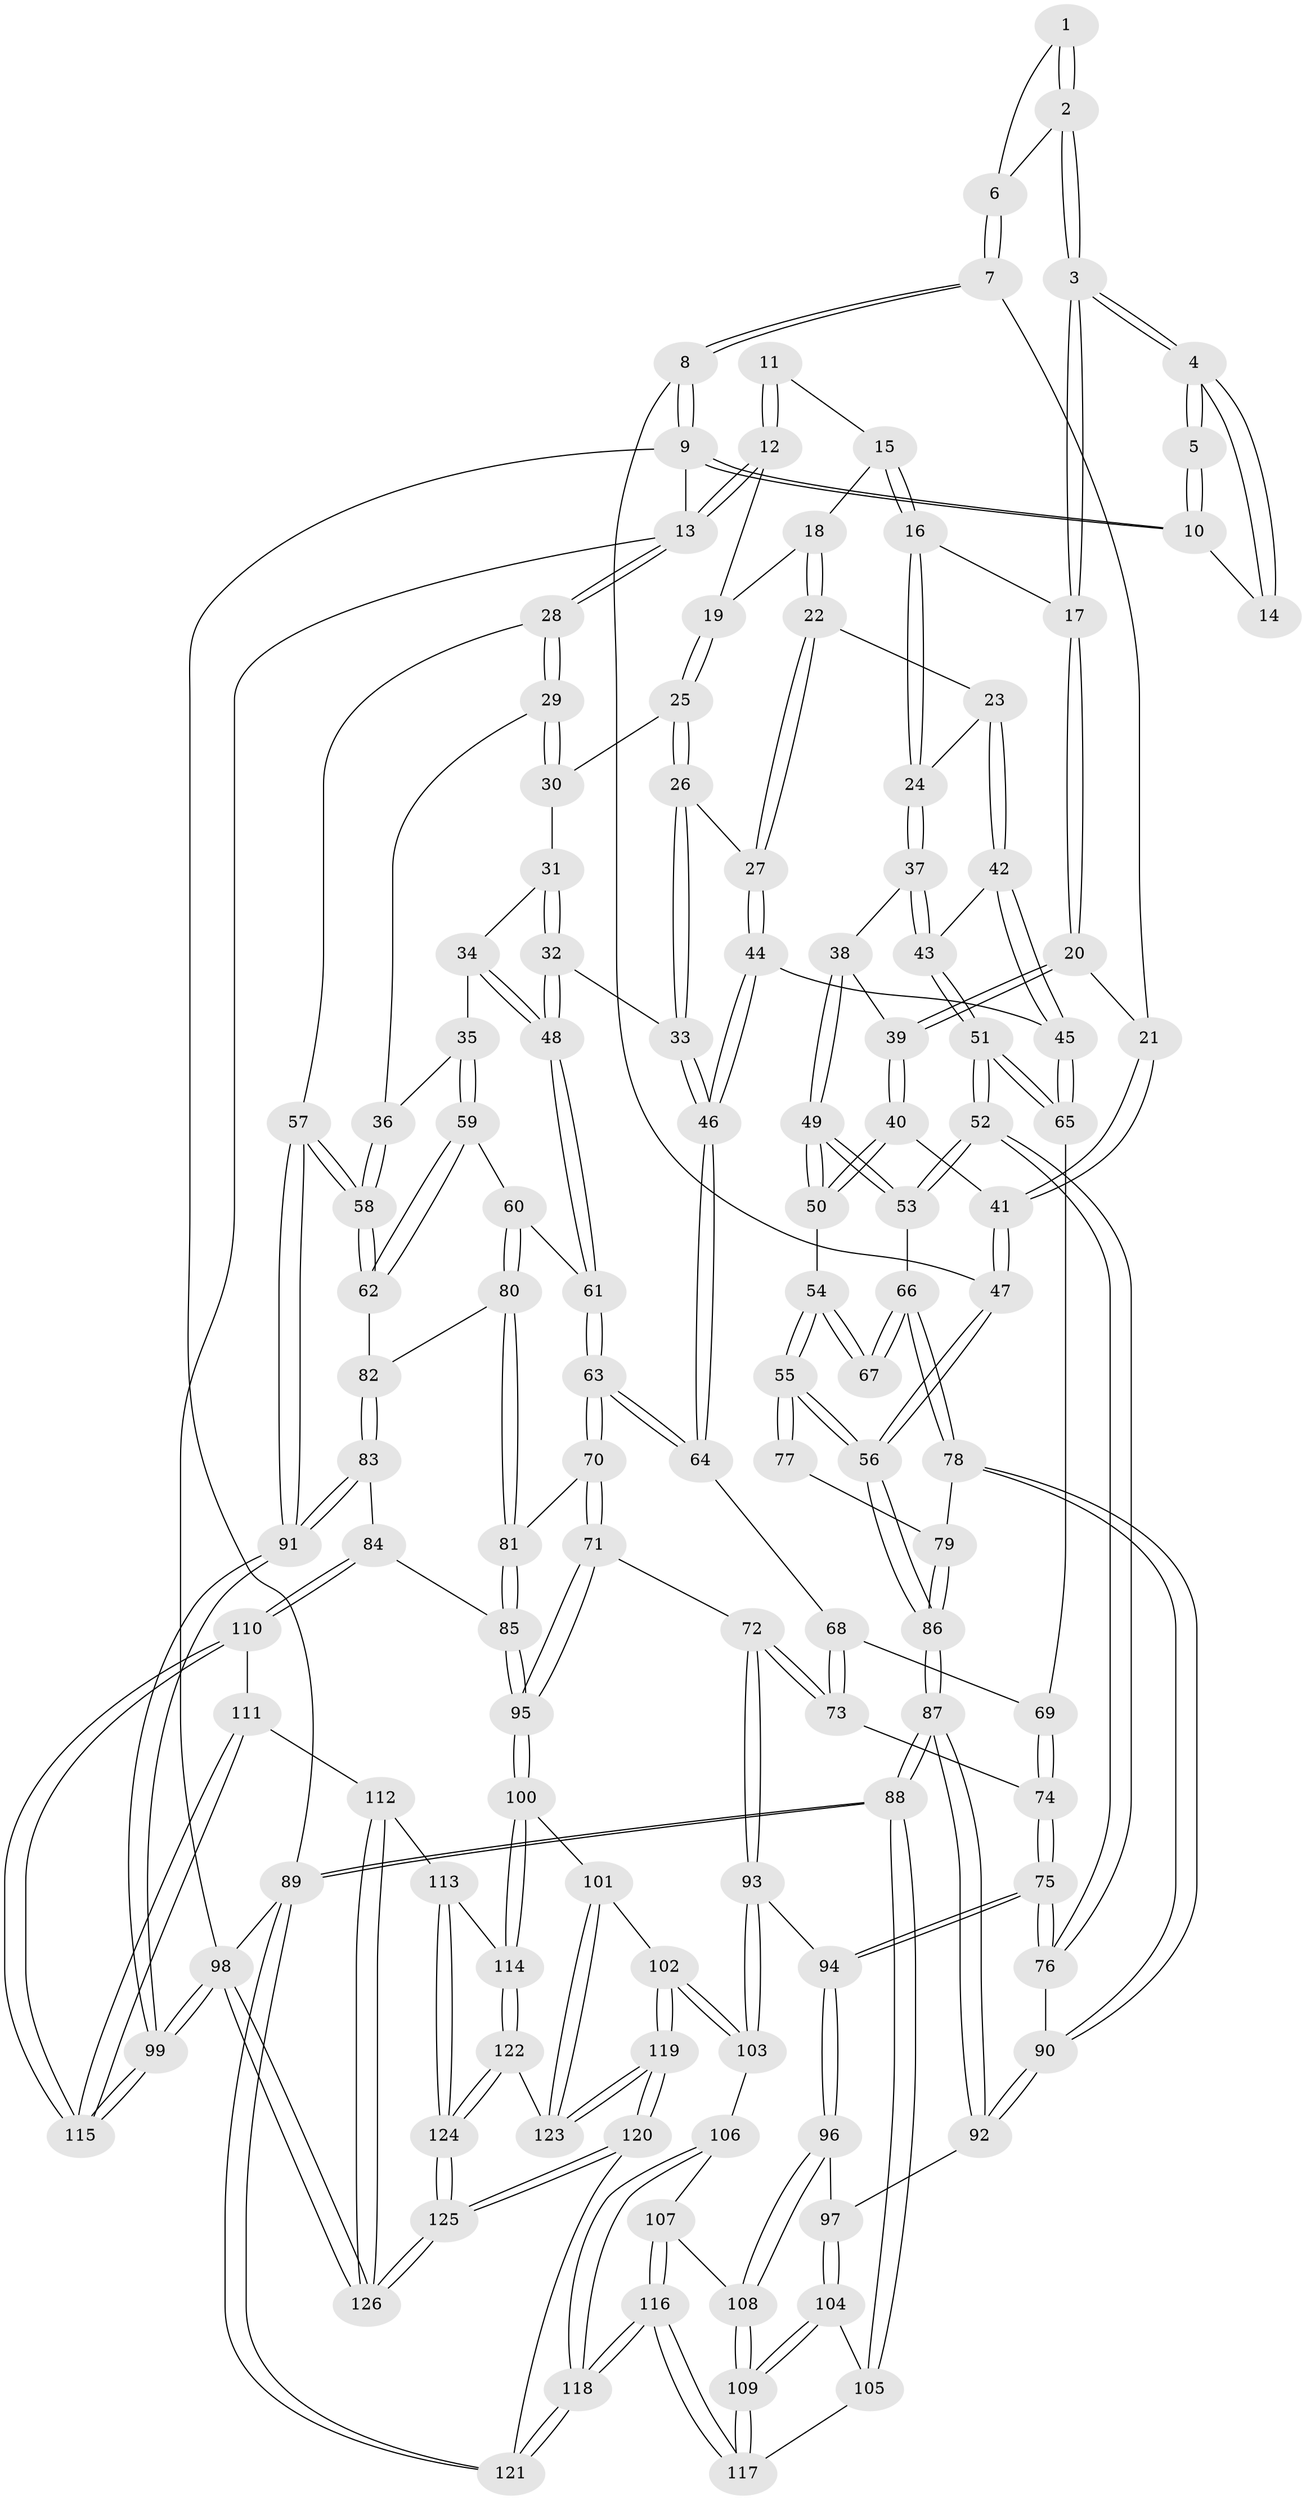 // coarse degree distribution, {2: 0.12, 3: 0.16, 6: 0.14, 4: 0.34, 7: 0.04, 5: 0.16, 1: 0.02, 9: 0.02}
// Generated by graph-tools (version 1.1) at 2025/05/03/04/25 22:05:22]
// undirected, 126 vertices, 312 edges
graph export_dot {
graph [start="1"]
  node [color=gray90,style=filled];
  1 [pos="+0.04735837242535361+0.051535320835496515"];
  2 [pos="+0.08900249485371954+0.13302444971921842"];
  3 [pos="+0.14001142869858524+0.16919511836955767"];
  4 [pos="+0.1451472905870811+0.12245629712729196"];
  5 [pos="+0.04203175775217666+0.01923819807059252"];
  6 [pos="+0.03178405295109038+0.12422777597167863"];
  7 [pos="+0+0.2102209066643953"];
  8 [pos="+0+0.20568369489186794"];
  9 [pos="+0+0"];
  10 [pos="+0+0"];
  11 [pos="+0.28546539801795595+0"];
  12 [pos="+0.7059966813507386+0"];
  13 [pos="+1+0"];
  14 [pos="+0.25093797782610144+0"];
  15 [pos="+0.3164225463710624+0.038501874525639905"];
  16 [pos="+0.195368804412929+0.18549594667662242"];
  17 [pos="+0.1443461689313951+0.1842539439044483"];
  18 [pos="+0.37712644259819544+0.14489155611085835"];
  19 [pos="+0.6667102505280306+0.04848974134635088"];
  20 [pos="+0.10244629318249927+0.23790372499954898"];
  21 [pos="+0.051310429432640935+0.24064640630404993"];
  22 [pos="+0.36933114007913304+0.2459396049826318"];
  23 [pos="+0.3443729141933399+0.25907468222225544"];
  24 [pos="+0.29253299724823045+0.24738079993175416"];
  25 [pos="+0.6671689971745168+0.054435552646804525"];
  26 [pos="+0.5419402621424289+0.25213462165691797"];
  27 [pos="+0.43841044749933317+0.27545351475118407"];
  28 [pos="+1+0"];
  29 [pos="+0.9471289923218776+0.24150199096833877"];
  30 [pos="+0.6829309225803954+0.08125743847944847"];
  31 [pos="+0.6953262153743198+0.12260500051751463"];
  32 [pos="+0.6721343067832012+0.3482586582329504"];
  33 [pos="+0.5996792888944039+0.35038289145848783"];
  34 [pos="+0.8001850285256547+0.3071427764658554"];
  35 [pos="+0.8887066956379353+0.3183554912152562"];
  36 [pos="+0.8894820059802011+0.31785198086676797"];
  37 [pos="+0.1640258913892136+0.3350245064542581"];
  38 [pos="+0.14903586202485575+0.3316169938760474"];
  39 [pos="+0.1370913746486918+0.3184678394957294"];
  40 [pos="+0.038562855610426765+0.3746289073492411"];
  41 [pos="+0.02923493519219334+0.36942910082118446"];
  42 [pos="+0.30603674175615425+0.3711841762390754"];
  43 [pos="+0.24401138543782627+0.39528046270955436"];
  44 [pos="+0.46126414469739974+0.41483322499362707"];
  45 [pos="+0.3717361889771615+0.45334792411828284"];
  46 [pos="+0.544370912158818+0.4577877305014562"];
  47 [pos="+0+0.3601591167338233"];
  48 [pos="+0.7194438407594613+0.3726136703648385"];
  49 [pos="+0.10985235154262459+0.44661665512931426"];
  50 [pos="+0.06547308513947978+0.4348013401816967"];
  51 [pos="+0.19224238510141772+0.5382242606210191"];
  52 [pos="+0.18277677151885027+0.5470701231421942"];
  53 [pos="+0.17601609103257262+0.5440745107611257"];
  54 [pos="+0.023218989698161472+0.4561649945857025"];
  55 [pos="+0+0.52810883144552"];
  56 [pos="+0+0.5282590977195407"];
  57 [pos="+1+0.5296666666015367"];
  58 [pos="+1+0.5278078090527432"];
  59 [pos="+0.8725587786877681+0.4330343222298475"];
  60 [pos="+0.7882202097743803+0.5122492598325342"];
  61 [pos="+0.7373764461792838+0.4832794126669913"];
  62 [pos="+1+0.5232503429694582"];
  63 [pos="+0.6039063838837988+0.5220574401827387"];
  64 [pos="+0.5538004938641616+0.4832887945145463"];
  65 [pos="+0.359848600508826+0.4961985836786212"];
  66 [pos="+0.09626062086246519+0.5559655153393025"];
  67 [pos="+0.0777337790001448+0.5571574648010862"];
  68 [pos="+0.5086196578815098+0.5188146551136185"];
  69 [pos="+0.3910886772035809+0.5500468796152551"];
  70 [pos="+0.6058838798807537+0.6251363239995892"];
  71 [pos="+0.601383365493377+0.6360419149576333"];
  72 [pos="+0.4941668466788202+0.6903380979387543"];
  73 [pos="+0.46676698609967515+0.6510412292596655"];
  74 [pos="+0.3894572756680984+0.5980008406375396"];
  75 [pos="+0.265270575863605+0.6820724034353125"];
  76 [pos="+0.19250871944213888+0.5844788724522129"];
  77 [pos="+0.06405157647485193+0.5600302124761188"];
  78 [pos="+0.053951683262369356+0.6649212673938381"];
  79 [pos="+0.033803603345479404+0.6469308382886296"];
  80 [pos="+0.8064945856166352+0.5599903317495132"];
  81 [pos="+0.796878977975486+0.6233943180056359"];
  82 [pos="+0.9272814401637747+0.5611281042335787"];
  83 [pos="+0.9158002568613548+0.7048552958498278"];
  84 [pos="+0.824028438317547+0.7394752517748117"];
  85 [pos="+0.8217698881478389+0.7382810313312058"];
  86 [pos="+0+0.6066632202635542"];
  87 [pos="+0+0.8705741183796422"];
  88 [pos="+0+0.9846489330049738"];
  89 [pos="+0+1"];
  90 [pos="+0.07719876424290309+0.693841984926269"];
  91 [pos="+1+0.6593583830175602"];
  92 [pos="+0.0653406602112421+0.7582944730154482"];
  93 [pos="+0.4769140065217744+0.7493985490435778"];
  94 [pos="+0.269714331760272+0.7273344031270635"];
  95 [pos="+0.6967653459072795+0.7817446898604029"];
  96 [pos="+0.2642421574390432+0.739904379515061"];
  97 [pos="+0.09415751746283482+0.7724242772221035"];
  98 [pos="+1+1"];
  99 [pos="+1+1"];
  100 [pos="+0.6752145526832295+0.8090363561021424"];
  101 [pos="+0.5707123399393393+0.8341208352780036"];
  102 [pos="+0.5114427288038701+0.8240118801288956"];
  103 [pos="+0.498120004346219+0.8125693333400174"];
  104 [pos="+0.12435328884016761+0.8704340303423652"];
  105 [pos="+0.031296834434898266+0.9130228026650715"];
  106 [pos="+0.4887865882793396+0.8172375878455975"];
  107 [pos="+0.40249450546119064+0.8531967822955958"];
  108 [pos="+0.2691405893470608+0.7953554980389661"];
  109 [pos="+0.23350081462945008+0.938244807639488"];
  110 [pos="+0.8369991954041117+0.7653475946357946"];
  111 [pos="+0.8237622763401176+0.9115213477831324"];
  112 [pos="+0.8092779532517606+0.9441391275906135"];
  113 [pos="+0.7171422977703555+0.917506445619809"];
  114 [pos="+0.6968733985053439+0.8822426030345073"];
  115 [pos="+1+0.8975652237078092"];
  116 [pos="+0.27753464757629104+1"];
  117 [pos="+0.25307945942416127+1"];
  118 [pos="+0.2821273621894646+1"];
  119 [pos="+0.47775439182498114+1"];
  120 [pos="+0.3974636506577454+1"];
  121 [pos="+0.2894403822573607+1"];
  122 [pos="+0.6140158241307383+0.954701162078888"];
  123 [pos="+0.5975308608322206+0.9428619436955284"];
  124 [pos="+0.6624296660962341+1"];
  125 [pos="+0.6685249021873529+1"];
  126 [pos="+1+1"];
  1 -- 2;
  1 -- 2;
  1 -- 6;
  2 -- 3;
  2 -- 3;
  2 -- 6;
  3 -- 4;
  3 -- 4;
  3 -- 17;
  3 -- 17;
  4 -- 5;
  4 -- 5;
  4 -- 14;
  4 -- 14;
  5 -- 10;
  5 -- 10;
  6 -- 7;
  6 -- 7;
  7 -- 8;
  7 -- 8;
  7 -- 21;
  8 -- 9;
  8 -- 9;
  8 -- 47;
  9 -- 10;
  9 -- 10;
  9 -- 13;
  9 -- 89;
  10 -- 14;
  11 -- 12;
  11 -- 12;
  11 -- 15;
  12 -- 13;
  12 -- 13;
  12 -- 19;
  13 -- 28;
  13 -- 28;
  13 -- 98;
  15 -- 16;
  15 -- 16;
  15 -- 18;
  16 -- 17;
  16 -- 24;
  16 -- 24;
  17 -- 20;
  17 -- 20;
  18 -- 19;
  18 -- 22;
  18 -- 22;
  19 -- 25;
  19 -- 25;
  20 -- 21;
  20 -- 39;
  20 -- 39;
  21 -- 41;
  21 -- 41;
  22 -- 23;
  22 -- 27;
  22 -- 27;
  23 -- 24;
  23 -- 42;
  23 -- 42;
  24 -- 37;
  24 -- 37;
  25 -- 26;
  25 -- 26;
  25 -- 30;
  26 -- 27;
  26 -- 33;
  26 -- 33;
  27 -- 44;
  27 -- 44;
  28 -- 29;
  28 -- 29;
  28 -- 57;
  29 -- 30;
  29 -- 30;
  29 -- 36;
  30 -- 31;
  31 -- 32;
  31 -- 32;
  31 -- 34;
  32 -- 33;
  32 -- 48;
  32 -- 48;
  33 -- 46;
  33 -- 46;
  34 -- 35;
  34 -- 48;
  34 -- 48;
  35 -- 36;
  35 -- 59;
  35 -- 59;
  36 -- 58;
  36 -- 58;
  37 -- 38;
  37 -- 43;
  37 -- 43;
  38 -- 39;
  38 -- 49;
  38 -- 49;
  39 -- 40;
  39 -- 40;
  40 -- 41;
  40 -- 50;
  40 -- 50;
  41 -- 47;
  41 -- 47;
  42 -- 43;
  42 -- 45;
  42 -- 45;
  43 -- 51;
  43 -- 51;
  44 -- 45;
  44 -- 46;
  44 -- 46;
  45 -- 65;
  45 -- 65;
  46 -- 64;
  46 -- 64;
  47 -- 56;
  47 -- 56;
  48 -- 61;
  48 -- 61;
  49 -- 50;
  49 -- 50;
  49 -- 53;
  49 -- 53;
  50 -- 54;
  51 -- 52;
  51 -- 52;
  51 -- 65;
  51 -- 65;
  52 -- 53;
  52 -- 53;
  52 -- 76;
  52 -- 76;
  53 -- 66;
  54 -- 55;
  54 -- 55;
  54 -- 67;
  54 -- 67;
  55 -- 56;
  55 -- 56;
  55 -- 77;
  55 -- 77;
  56 -- 86;
  56 -- 86;
  57 -- 58;
  57 -- 58;
  57 -- 91;
  57 -- 91;
  58 -- 62;
  58 -- 62;
  59 -- 60;
  59 -- 62;
  59 -- 62;
  60 -- 61;
  60 -- 80;
  60 -- 80;
  61 -- 63;
  61 -- 63;
  62 -- 82;
  63 -- 64;
  63 -- 64;
  63 -- 70;
  63 -- 70;
  64 -- 68;
  65 -- 69;
  66 -- 67;
  66 -- 67;
  66 -- 78;
  66 -- 78;
  68 -- 69;
  68 -- 73;
  68 -- 73;
  69 -- 74;
  69 -- 74;
  70 -- 71;
  70 -- 71;
  70 -- 81;
  71 -- 72;
  71 -- 95;
  71 -- 95;
  72 -- 73;
  72 -- 73;
  72 -- 93;
  72 -- 93;
  73 -- 74;
  74 -- 75;
  74 -- 75;
  75 -- 76;
  75 -- 76;
  75 -- 94;
  75 -- 94;
  76 -- 90;
  77 -- 79;
  78 -- 79;
  78 -- 90;
  78 -- 90;
  79 -- 86;
  79 -- 86;
  80 -- 81;
  80 -- 81;
  80 -- 82;
  81 -- 85;
  81 -- 85;
  82 -- 83;
  82 -- 83;
  83 -- 84;
  83 -- 91;
  83 -- 91;
  84 -- 85;
  84 -- 110;
  84 -- 110;
  85 -- 95;
  85 -- 95;
  86 -- 87;
  86 -- 87;
  87 -- 88;
  87 -- 88;
  87 -- 92;
  87 -- 92;
  88 -- 89;
  88 -- 89;
  88 -- 105;
  88 -- 105;
  89 -- 121;
  89 -- 121;
  89 -- 98;
  90 -- 92;
  90 -- 92;
  91 -- 99;
  91 -- 99;
  92 -- 97;
  93 -- 94;
  93 -- 103;
  93 -- 103;
  94 -- 96;
  94 -- 96;
  95 -- 100;
  95 -- 100;
  96 -- 97;
  96 -- 108;
  96 -- 108;
  97 -- 104;
  97 -- 104;
  98 -- 99;
  98 -- 99;
  98 -- 126;
  98 -- 126;
  99 -- 115;
  99 -- 115;
  100 -- 101;
  100 -- 114;
  100 -- 114;
  101 -- 102;
  101 -- 123;
  101 -- 123;
  102 -- 103;
  102 -- 103;
  102 -- 119;
  102 -- 119;
  103 -- 106;
  104 -- 105;
  104 -- 109;
  104 -- 109;
  105 -- 117;
  106 -- 107;
  106 -- 118;
  106 -- 118;
  107 -- 108;
  107 -- 116;
  107 -- 116;
  108 -- 109;
  108 -- 109;
  109 -- 117;
  109 -- 117;
  110 -- 111;
  110 -- 115;
  110 -- 115;
  111 -- 112;
  111 -- 115;
  111 -- 115;
  112 -- 113;
  112 -- 126;
  112 -- 126;
  113 -- 114;
  113 -- 124;
  113 -- 124;
  114 -- 122;
  114 -- 122;
  116 -- 117;
  116 -- 117;
  116 -- 118;
  116 -- 118;
  118 -- 121;
  118 -- 121;
  119 -- 120;
  119 -- 120;
  119 -- 123;
  119 -- 123;
  120 -- 121;
  120 -- 125;
  120 -- 125;
  122 -- 123;
  122 -- 124;
  122 -- 124;
  124 -- 125;
  124 -- 125;
  125 -- 126;
  125 -- 126;
}
